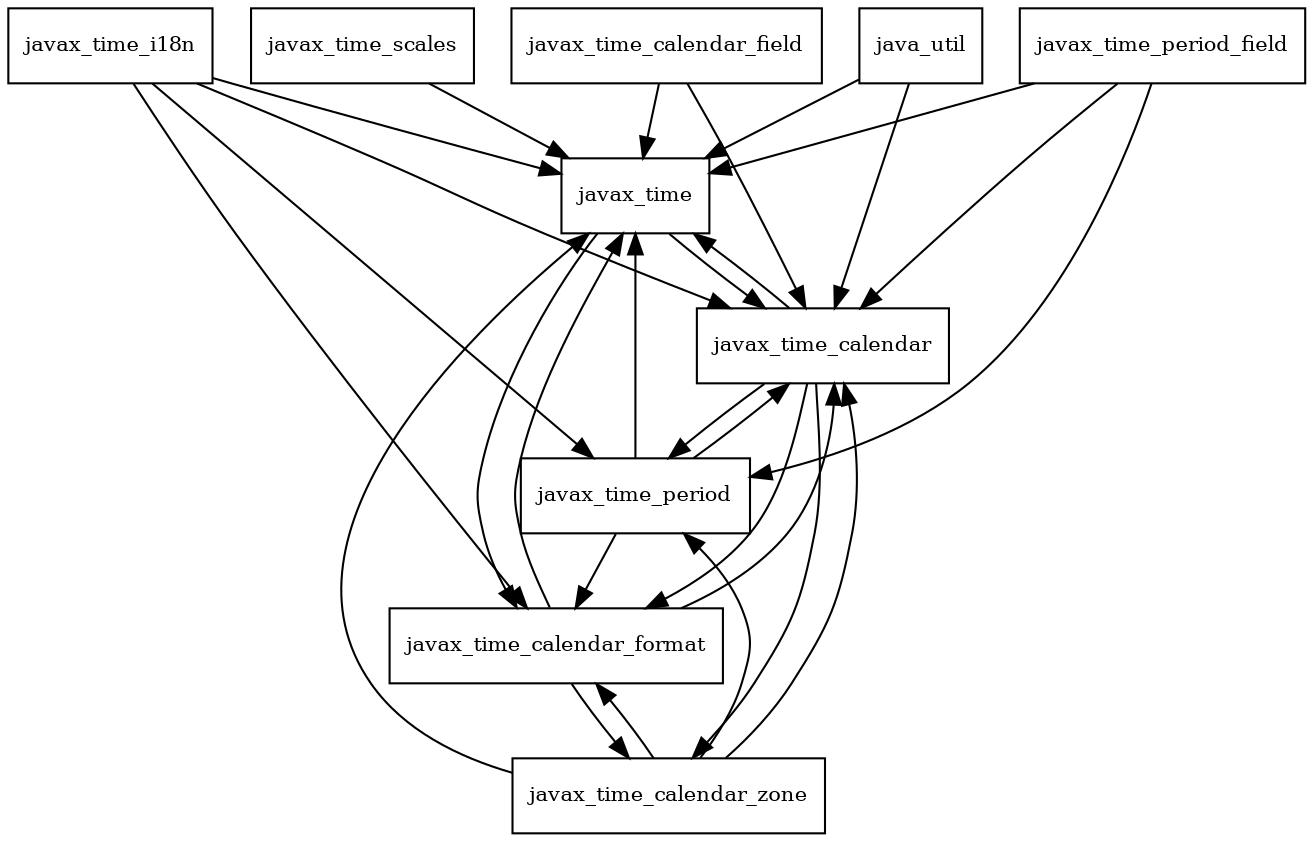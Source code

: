 digraph time_api_0_6_package_dependencies {
  node [shape = box, fontsize=10.0];
  java_util -> javax_time;
  java_util -> javax_time_calendar;
  javax_time -> javax_time_calendar;
  javax_time -> javax_time_calendar_format;
  javax_time_calendar -> javax_time;
  javax_time_calendar -> javax_time_calendar_format;
  javax_time_calendar -> javax_time_calendar_zone;
  javax_time_calendar -> javax_time_period;
  javax_time_calendar_field -> javax_time;
  javax_time_calendar_field -> javax_time_calendar;
  javax_time_calendar_format -> javax_time;
  javax_time_calendar_format -> javax_time_calendar;
  javax_time_calendar_format -> javax_time_calendar_zone;
  javax_time_calendar_zone -> javax_time;
  javax_time_calendar_zone -> javax_time_calendar;
  javax_time_calendar_zone -> javax_time_calendar_format;
  javax_time_calendar_zone -> javax_time_period;
  javax_time_i18n -> javax_time;
  javax_time_i18n -> javax_time_calendar;
  javax_time_i18n -> javax_time_calendar_format;
  javax_time_i18n -> javax_time_period;
  javax_time_period -> javax_time;
  javax_time_period -> javax_time_calendar;
  javax_time_period -> javax_time_calendar_format;
  javax_time_period_field -> javax_time;
  javax_time_period_field -> javax_time_calendar;
  javax_time_period_field -> javax_time_period;
  javax_time_scales -> javax_time;
}
